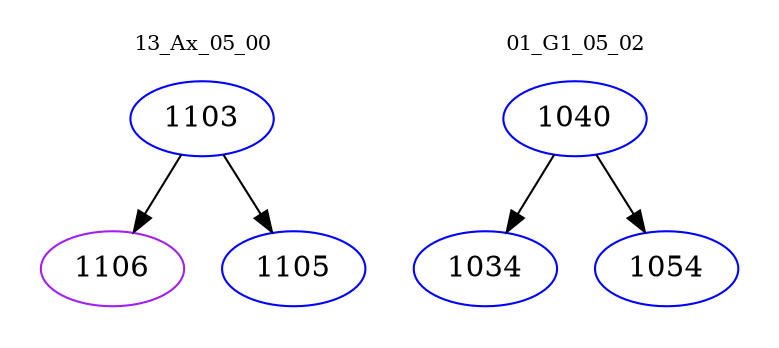 digraph{
subgraph cluster_0 {
color = white
label = "13_Ax_05_00";
fontsize=10;
T0_1103 [label="1103", color="blue"]
T0_1103 -> T0_1106 [color="black"]
T0_1106 [label="1106", color="purple"]
T0_1103 -> T0_1105 [color="black"]
T0_1105 [label="1105", color="blue"]
}
subgraph cluster_1 {
color = white
label = "01_G1_05_02";
fontsize=10;
T1_1040 [label="1040", color="blue"]
T1_1040 -> T1_1034 [color="black"]
T1_1034 [label="1034", color="blue"]
T1_1040 -> T1_1054 [color="black"]
T1_1054 [label="1054", color="blue"]
}
}
